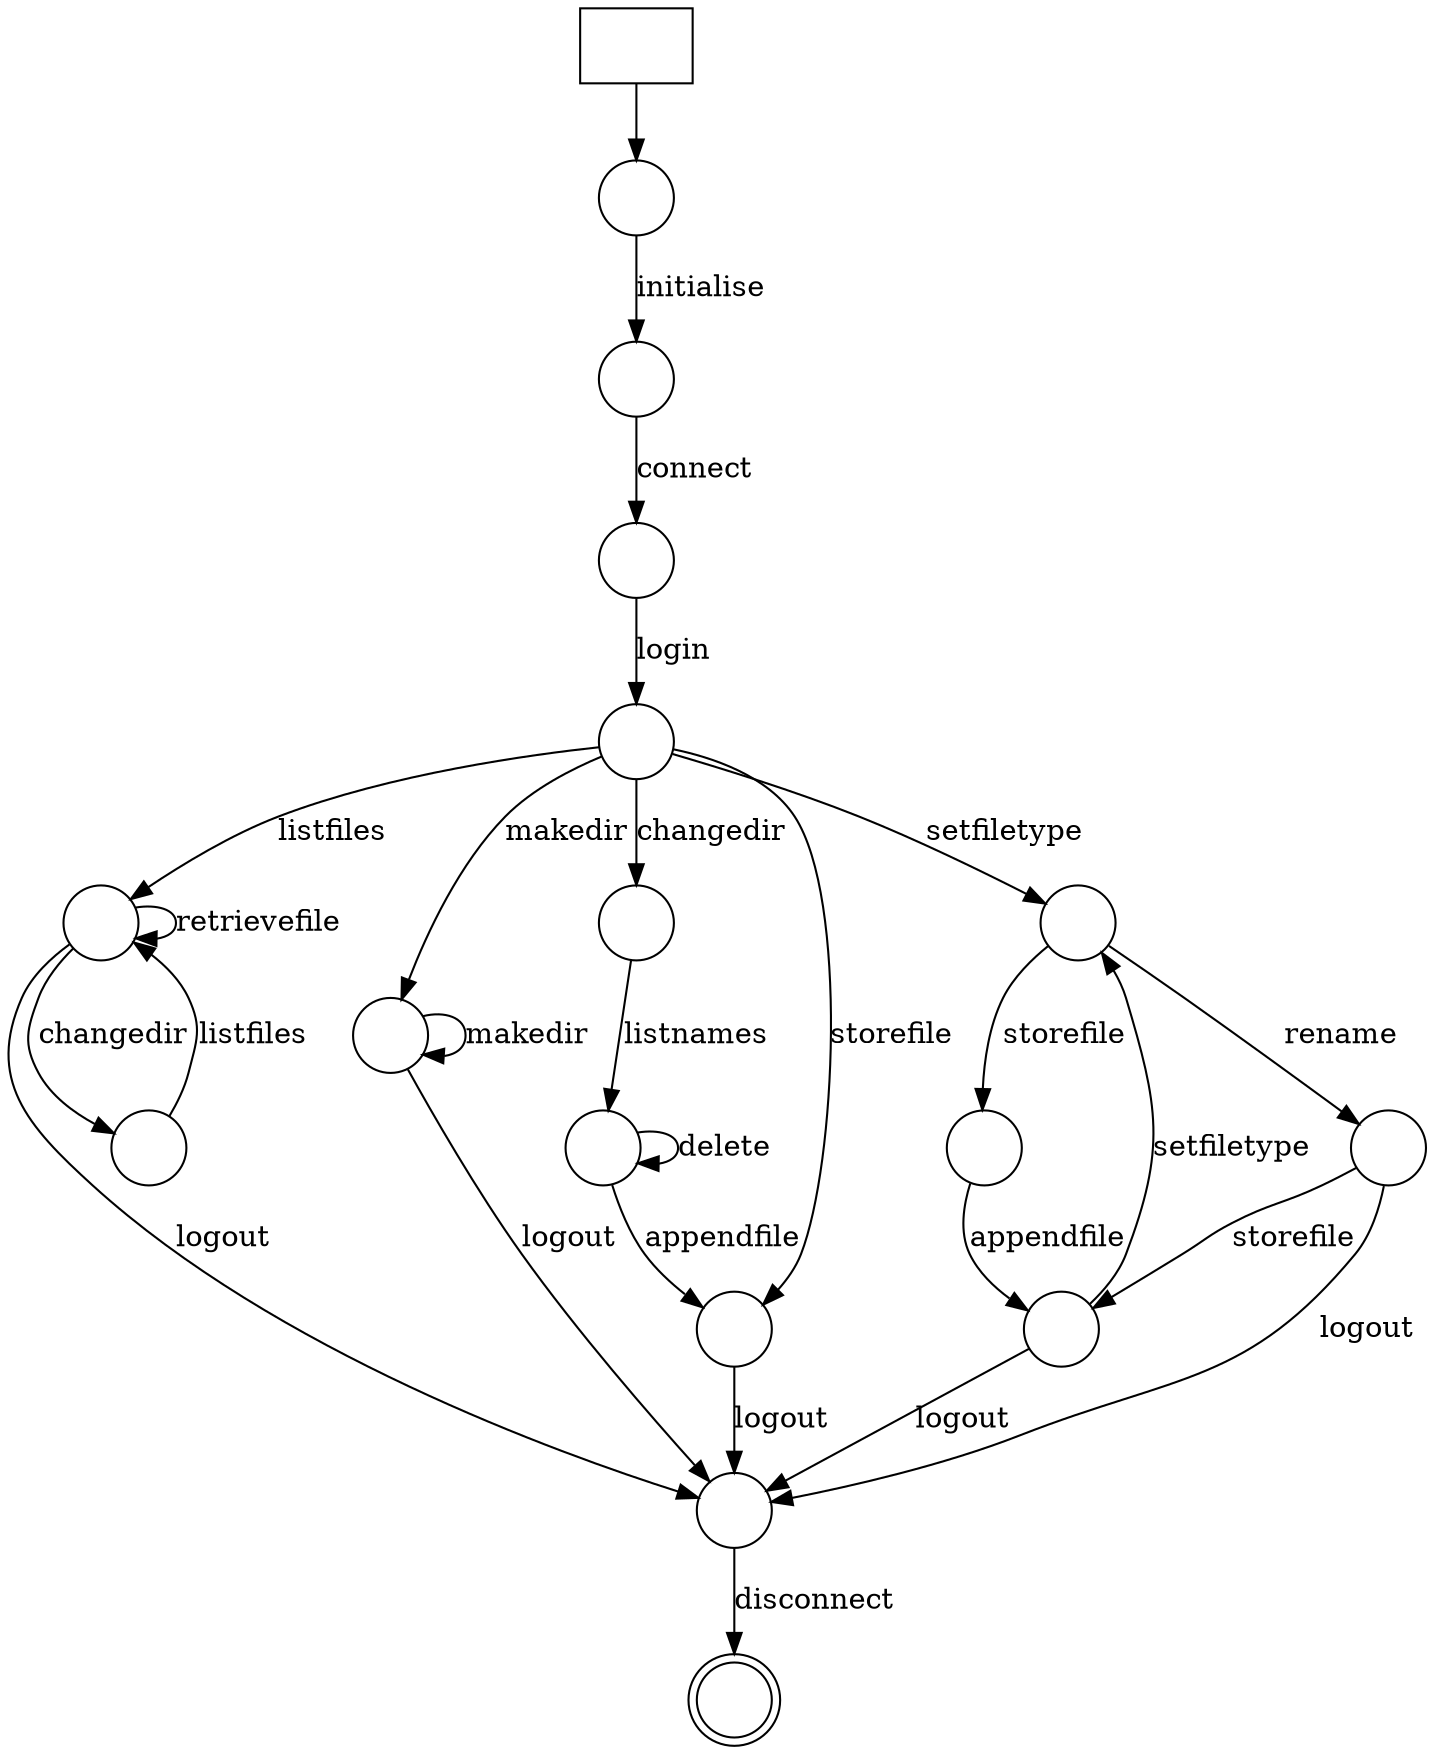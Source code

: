 digraph Automaton {
initial [shape=box,label=""];
1 [shape=circle,label=""]
2 [shape=circle,label=""]
3 [shape=circle,label=""]
4 [shape=circle,label=""]
5 [shape=circle,label=""]
6 [shape=circle,label=""]
7 [shape=circle,label=""]
8 [shape=circle,label=""]
9 [shape=circle,label=""]
10 [shape=circle,label=""]
11 [shape=circle,label=""]
12 [shape=circle,label=""]
13 [shape=circle,label=""]
14 [shape=circle,label=""]
15 [shape=circle,label=""]
16 [shape=doublecircle,label=""]
initial -> 1
1 -> 2 [label="initialise"]
2 -> 3 [label="connect"]
3 -> 4 [label="login"]
4 -> 14 [label="storefile"]
4 -> 5 [label="changedir"]
4 -> 6 [label="listfiles"]
4 -> 7 [label="makedir"]
4 -> 8 [label="setfiletype"]
5 -> 9 [label="listnames"]
6 -> 6 [label="retrievefile"]
6 -> 10 [label="changedir"]
6 -> 15 [label="logout"]
7 -> 7 [label="makedir"]
7 -> 15 [label="logout"]
8 -> 12 [label="rename"]
8 -> 11 [label="storefile"]
9 -> 9 [label="delete"]
9 -> 14 [label="appendfile"]
10 -> 6 [label="listfiles"]
11 -> 13 [label="appendfile"]
12 -> 13 [label="storefile"]
12 -> 15 [label="logout"]
13 -> 15 [label="logout"]
13 -> 8 [label="setfiletype"]
14 -> 15 [label="logout"]
15 -> 16 [label="disconnect"]
}